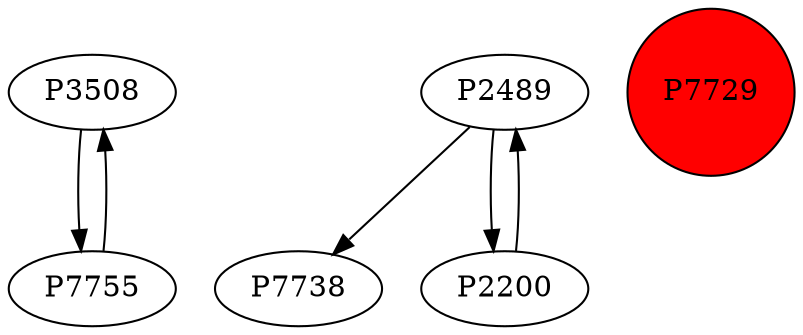 digraph {
	P3508 -> P7755
	P2489 -> P7738
	P7755 -> P3508
	P2489 -> P2200
	P2200 -> P2489
	P7729 [shape=circle]
	P7729 [style=filled]
	P7729 [fillcolor=red]
}